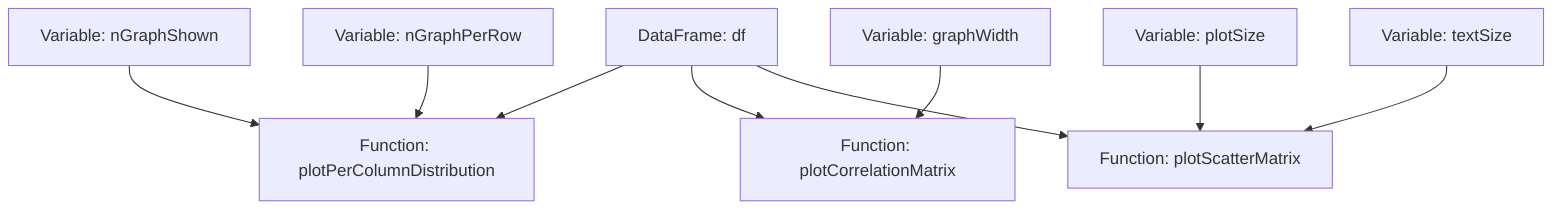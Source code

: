 flowchart TD
    %% Node for DataFrame
    df["DataFrame: df"]
    %% Node for nGraphShown
    nGraphShown["Variable: nGraphShown"]
    %% Node for nGraphPerRow
    nGraphPerRow["Variable: nGraphPerRow"]
    %% Node for graphWidth
    graphWidth["Variable: graphWidth"]
    %% Node for plotSize
    plotSize["Variable: plotSize"]
    %% Node for textSize
    textSize["Variable: textSize"]
    
    %% Plotting functions
    plotPerColumnDistribution["Function: plotPerColumnDistribution"]
    plotCorrelationMatrix["Function: plotCorrelationMatrix"]
    plotScatterMatrix["Function: plotScatterMatrix"]
    
    %% Data flow
    df --> plotPerColumnDistribution
    df --> plotCorrelationMatrix
    df --> plotScatterMatrix
    nGraphShown --> plotPerColumnDistribution
    nGraphPerRow --> plotPerColumnDistribution
    graphWidth --> plotCorrelationMatrix
    plotSize --> plotScatterMatrix
    textSize --> plotScatterMatrix
